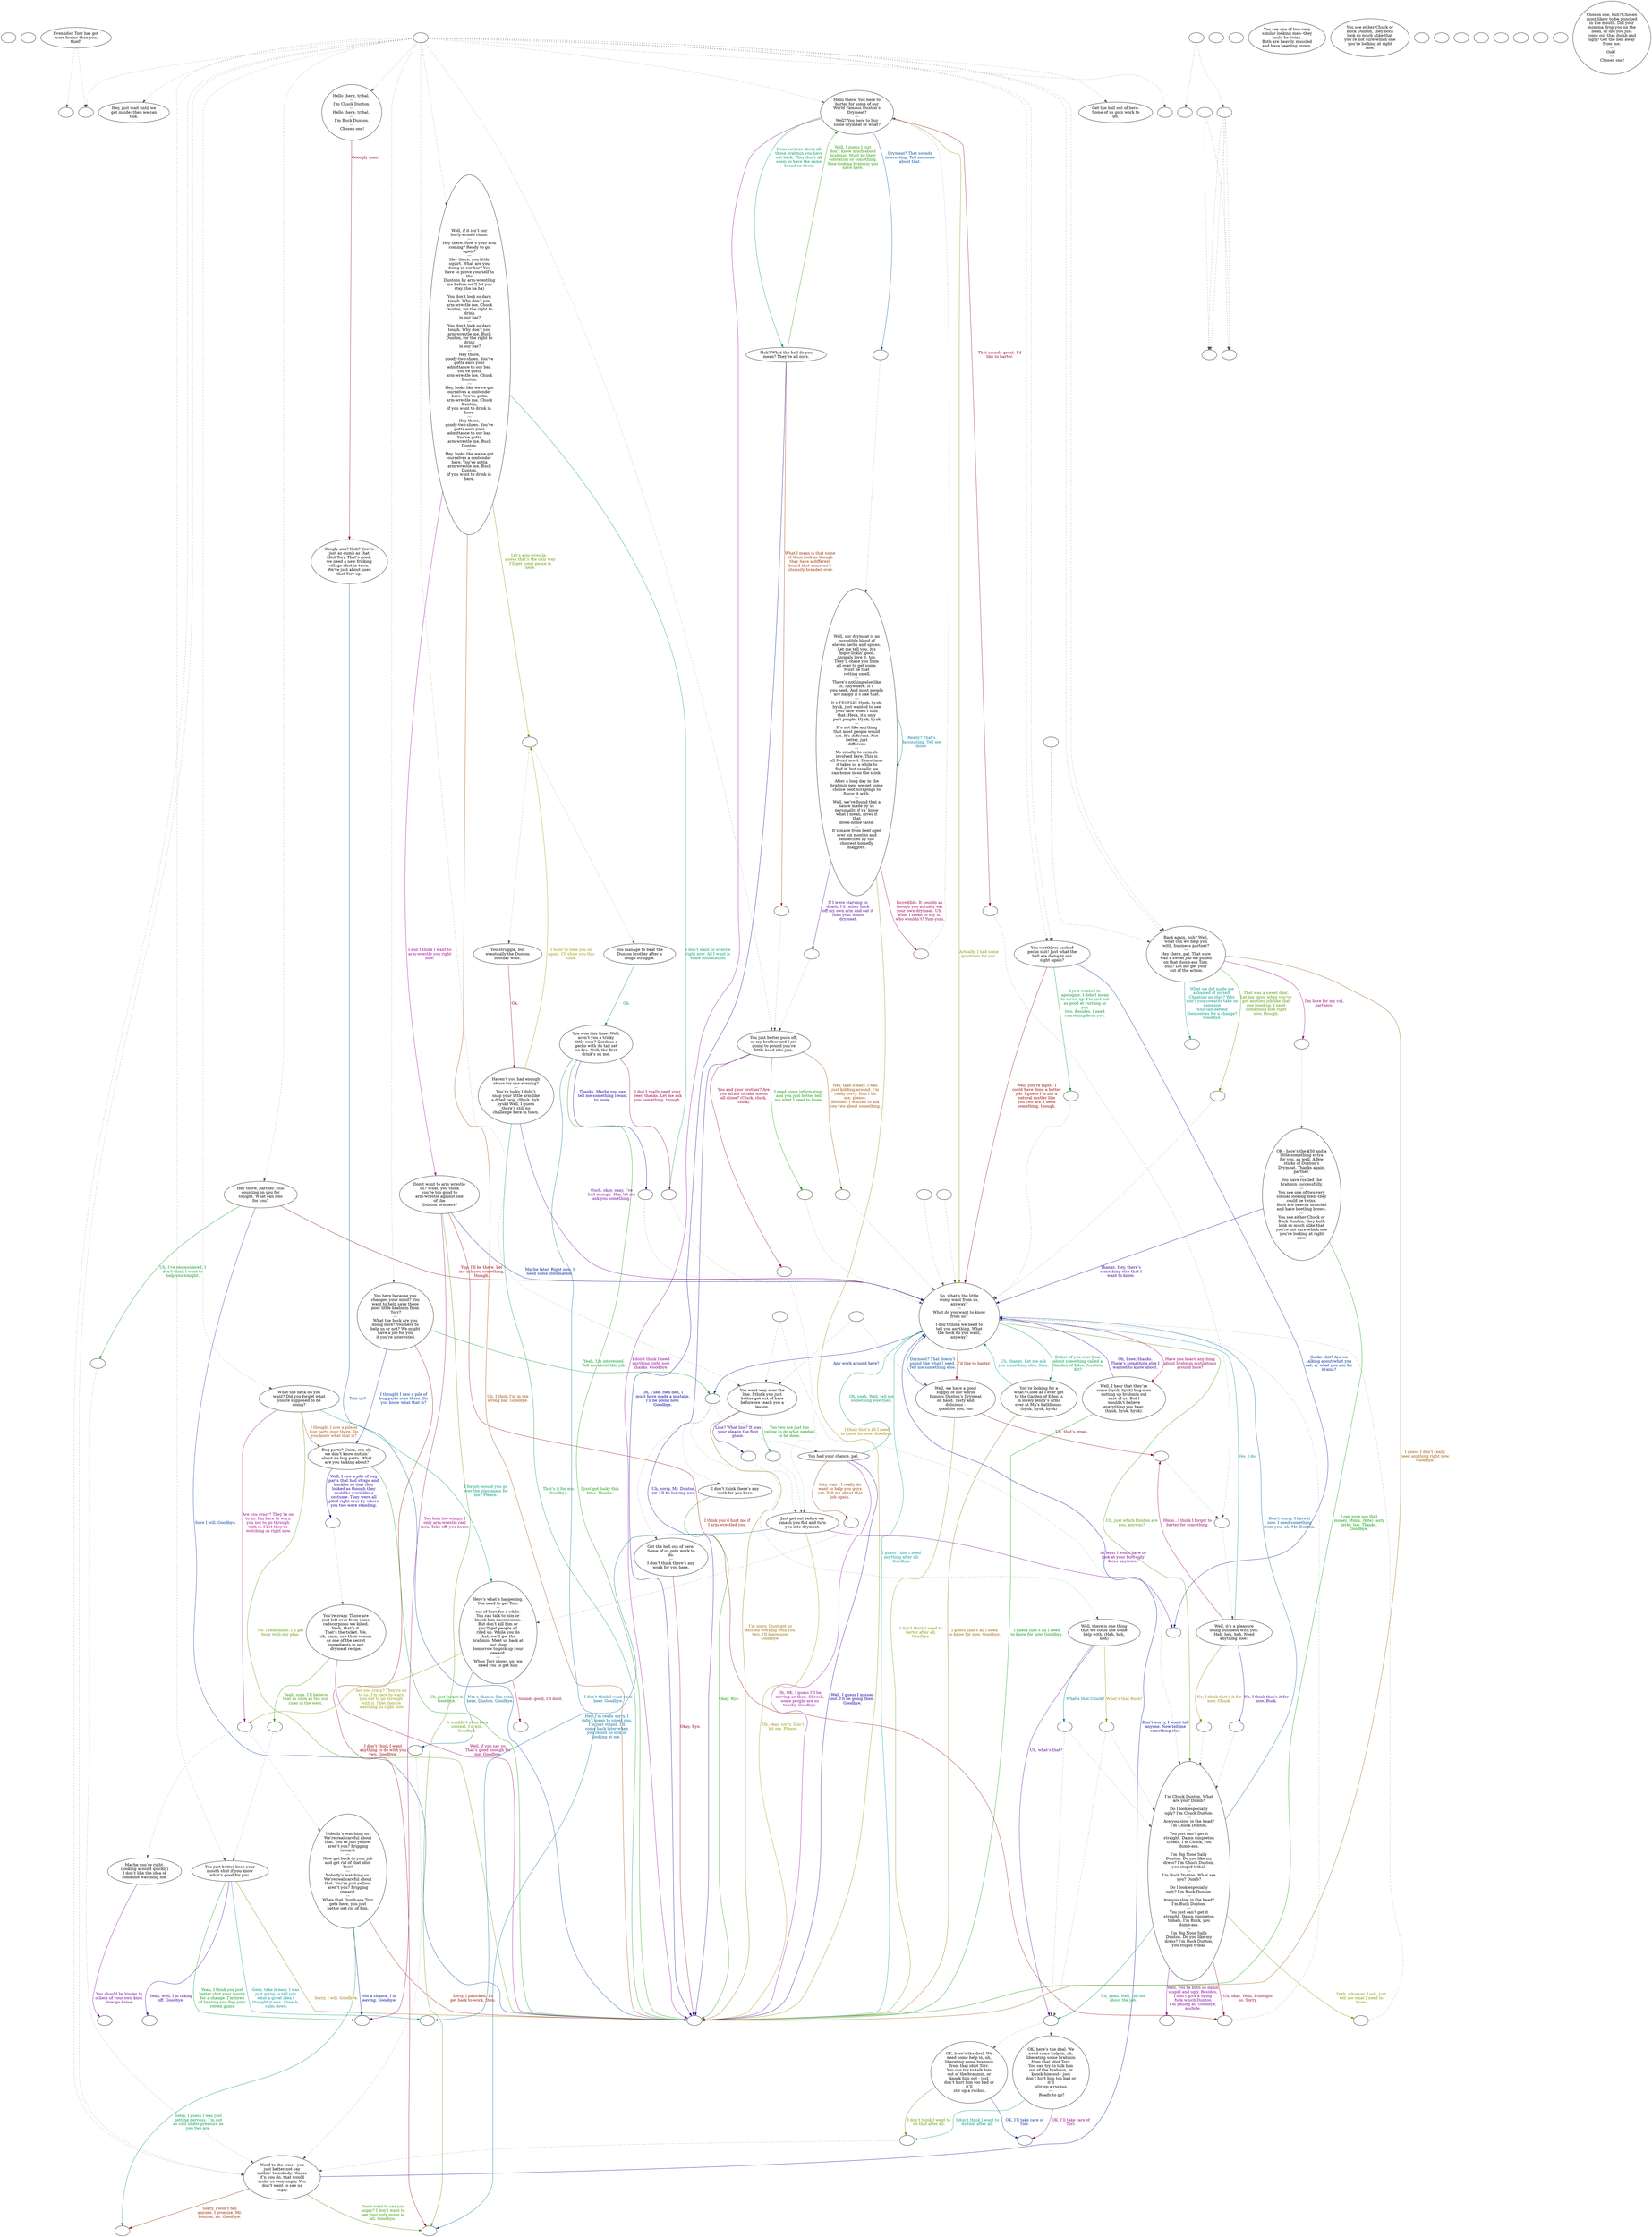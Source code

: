 digraph KCDUNTON {
  "checkPartyMembersNearDoor" [style=filled       fillcolor="#FFFFFF"       color="#000000"]
  "checkPartyMembersNearDoor" [label=""]
  "start" [style=filled       fillcolor="#FFFFFF"       color="#000000"]
  "start" [label=""]
  "critter_p_proc" [style=filled       fillcolor="#FFFFFF"       color="#000000"]
  "critter_p_proc" -> "checkarea" [style=dotted color="#555555"]
  "critter_p_proc" -> "gettarget" [style=dotted color="#555555"]
  "critter_p_proc" [label="Even idiot Torr has got\nmore brains than you,\nthief!"]
  "timed_event_p_proc" [style=filled       fillcolor="#FFFFFF"       color="#000000"]
  "timed_event_p_proc" -> "checktile" [style=dotted color="#555555"]
  "timed_event_p_proc" -> "scamper" [style=dotted color="#555555"]
  "timed_event_p_proc" [label=""]
  "pickup_p_proc" [style=filled       fillcolor="#FFFFFF"       color="#000000"]
  "pickup_p_proc" [label=""]
  "talk_p_proc" [style=filled       fillcolor="#FFFFFF"       color="#000000"]
  "talk_p_proc" -> "checkarea" [style=dotted color="#555555"]
  "talk_p_proc" -> "Node998" [style=dotted color="#555555"]
  "talk_p_proc" -> "Node035" [style=dotted color="#555555"]
  "talk_p_proc" -> "Node032" [style=dotted color="#555555"]
  "talk_p_proc" -> "Node007" [style=dotted color="#555555"]
  "talk_p_proc" -> "Node008" [style=dotted color="#555555"]
  "talk_p_proc" -> "Node012" [style=dotted color="#555555"]
  "talk_p_proc" -> "Node025" [style=dotted color="#555555"]
  "talk_p_proc" -> "Node024" [style=dotted color="#555555"]
  "talk_p_proc" -> "Node001" [style=dotted color="#555555"]
  "talk_p_proc" -> "Node004" [style=dotted color="#555555"]
  "talk_p_proc" -> "Node007" [style=dotted color="#555555"]
  "talk_p_proc" -> "Node008" [style=dotted color="#555555"]
  "talk_p_proc" -> "Node012" [style=dotted color="#555555"]
  "talk_p_proc" -> "Node014" [style=dotted color="#555555"]
  "talk_p_proc" -> "Node031" [style=dotted color="#555555"]
  "talk_p_proc" -> "Node015" [style=dotted color="#555555"]
  "talk_p_proc" -> "Node021" [style=dotted color="#555555"]
  "talk_p_proc" -> "Node036" [style=dotted color="#555555"]
  "talk_p_proc" [label=""]
  "destroy_p_proc" [style=filled       fillcolor="#FFFFFF"       color="#000000"]
  "destroy_p_proc" [label=""]
  "look_at_p_proc" [style=filled       fillcolor="#FFFFFF"       color="#000000"]
  "look_at_p_proc" [label="You see one of two very\nsimilar looking men--they\ncould be twins.\nBoth are heavily muscled\nand have beetling brows."]
  "description_p_proc" [style=filled       fillcolor="#FFFFFF"       color="#000000"]
  "description_p_proc" [label="You see either Chuck or\nBuck Dunton, they both\nlook so much alike that\nyou’re not sure which one\nyou’re looking at right\nnow."]
  "use_skill_on_p_proc" [style=filled       fillcolor="#FFFFFF"       color="#000000"]
  "use_skill_on_p_proc" [label=""]
  "damage_p_proc" [style=filled       fillcolor="#FFFFFF"       color="#000000"]
  "damage_p_proc" [label=""]
  "combat_p_proc" [style=filled       fillcolor="#FFFFFF"       color="#000000"]
  "combat_p_proc" [label=""]
  "map_enter_p_proc" [style=filled       fillcolor="#FFFFFF"       color="#000000"]
  "map_enter_p_proc" -> "rustle_status" [style=dotted color="#555555"]
  "map_enter_p_proc" -> "should_i_be_here" [style=dotted color="#555555"]
  "map_enter_p_proc" [label=""]
  "push_p_proc" [style=filled       fillcolor="#FFFFFF"       color="#000000"]
  "push_p_proc" [label=""]
  "checkarea" [style=filled       fillcolor="#FFFFFF"       color="#000000"]
  "checkarea" [label=""]
  "checktile" [style=filled       fillcolor="#FFFFFF"       color="#000000"]
  "checktile" [label=""]
  "gettarget" [style=filled       fillcolor="#FFFFFF"       color="#000000"]
  "gettarget" [label=""]
  "duntonbarter" [style=filled       fillcolor="#FFFFFF"       color="#000000"]
  "duntonbarter" -> "Node013" [style=dotted color="#555555"]
  "duntonbarter" [label=""]
  "rustle_status" [style=filled       fillcolor="#FFFFFF"       color="#000000"]
  "rustle_status" [label=""]
  "should_i_be_here" [style=filled       fillcolor="#FFFFFF"       color="#000000"]
  "should_i_be_here" [label=""]
  "combat" [style=filled       fillcolor="#FFFFFF"       color="#000000"]
  "combat" [label=""]
  "scamper" [style=filled       fillcolor="#FFFFFF"       color="#000000"]
  "scamper" -> "rustle_status" [style=dotted color="#555555"]
  "scamper" -> "should_i_be_here" [style=dotted color="#555555"]
  "scamper" -> "rustle_status" [style=dotted color="#555555"]
  "scamper" -> "should_i_be_here" [style=dotted color="#555555"]
  "scamper" [label=""]
  "Node910" [style=filled       fillcolor="#FFFFFF"       color="#000000"]
  "Node910" -> "Node007" [style=dotted color="#555555"]
  "Node910" -> "Node008" [style=dotted color="#555555"]
  "Node910" [label=""]
  "Node920" [style=filled       fillcolor="#FFFFFF"       color="#000000"]
  "Node920" -> "Node011" [style=dotted color="#555555"]
  "Node920" -> "Node004" [style=dotted color="#555555"]
  "Node920" [label=""]
  "Node921" [style=filled       fillcolor="#FFFFFF"       color="#000000"]
  "Node921" -> "Node028" [style=dotted color="#555555"]
  "Node921" -> "Node029" [style=dotted color="#555555"]
  "Node921" [label=""]
  "Node922" [style=filled       fillcolor="#FFFFFF"       color="#000000"]
  "Node922" -> "Node030" [style=dotted color="#555555"]
  "Node922" [label=""]
  "Node923" [style=filled       fillcolor="#FFFFFF"       color="#000000"]
  "Node923" -> "Node012" [style=dotted color="#555555"]
  "Node923" [label=""]
  "Node924" [style=filled       fillcolor="#FFFFFF"       color="#000000"]
  "Node924" -> "Node031" [style=dotted color="#555555"]
  "Node924" [label=""]
  "Node930" [style=filled       fillcolor="#FFFFFF"       color="#000000"]
  "Node930" -> "Node003" [style=dotted color="#555555"]
  "Node930" [label=""]
  "Node931" [style=filled       fillcolor="#FFFFFF"       color="#000000"]
  "Node931" -> "Node003" [style=dotted color="#555555"]
  "Node931" [label=""]
  "Node932" [style=filled       fillcolor="#FFFFFF"       color="#000000"]
  "Node932" -> "Node003" [style=dotted color="#555555"]
  "Node932" [label=""]
  "Node934" [style=filled       fillcolor="#FFFFFF"       color="#000000"]
  "Node934" [label=""]
  "Node935" [style=filled       fillcolor="#FFFFFF"       color="#000000"]
  "Node935" -> "Node003" [style=dotted color="#555555"]
  "Node935" [label=""]
  "Node936" [style=filled       fillcolor="#FFFFFF"       color="#000000"]
  "Node936" -> "Node003" [style=dotted color="#555555"]
  "Node936" [label=""]
  "Node937" [style=filled       fillcolor="#FFFFFF"       color="#000000"]
  "Node937" -> "duntonbarter" [style=dotted color="#555555"]
  "Node937" [label=""]
  "Node938" [style=filled       fillcolor="#FFFFFF"       color="#000000"]
  "Node938" [label="You manage to beat the\nDunton brother after a\ntough struggle."]
  "Node938" -> "Node016" [label="Ok." color="#009926" fontcolor="#009926"]
  "Node939" [style=filled       fillcolor="#FFFFFF"       color="#000000"]
  "Node939" [label="You struggle, but\neventually the Dunton\nbrother wins."]
  "Node939" -> "Node017" [label="Ok." color="#990007" fontcolor="#990007"]
  "Node940" [style=filled       fillcolor="#FFFFFF"       color="#000000"]
  "Node940" [label=""]
  "Node941" [style=filled       fillcolor="#FFFFFF"       color="#000000"]
  "Node941" [label=""]
  "Node942" [style=filled       fillcolor="#FFFFFF"       color="#000000"]
  "Node942" [label=""]
  "Node944" [style=filled       fillcolor="#FFFFFF"       color="#000000"]
  "Node944" -> "Node938" [style=dotted color="#555555"]
  "Node944" -> "Node939" [style=dotted color="#555555"]
  "Node944" [label=""]
  "Node945" [style=filled       fillcolor="#FFFFFF"       color="#000000"]
  "Node945" -> "Node010" [style=dotted color="#555555"]
  "Node945" -> "Node011" [style=dotted color="#555555"]
  "Node945" [label=""]
  "Node946" [style=filled       fillcolor="#FFFFFF"       color="#000000"]
  "Node946" -> "Node010" [style=dotted color="#555555"]
  "Node946" -> "Node011" [style=dotted color="#555555"]
  "Node946" [label=""]
  "Node948" [style=filled       fillcolor="#FFFFFF"       color="#000000"]
  "Node948" -> "Node027" [style=dotted color="#555555"]
  "Node948" [label=""]
  "Node950" [style=filled       fillcolor="#FFFFFF"       color="#000000"]
  "Node950" -> "Node002" [style=dotted color="#555555"]
  "Node950" [label=""]
  "Node951" [style=filled       fillcolor="#FFFFFF"       color="#000000"]
  "Node951" -> "Node011" [style=dotted color="#555555"]
  "Node951" [label=""]
  "Node952" [style=filled       fillcolor="#FFFFFF"       color="#000000"]
  "Node952" -> "duntonbarter" [style=dotted color="#555555"]
  "Node952" [label=""]
  "Node955" [style=filled       fillcolor="#FFFFFF"       color="#000000"]
  "Node955" -> "Node003" [style=dotted color="#555555"]
  "Node955" [label=""]
  "Node960" [style=filled       fillcolor="#FFFFFF"       color="#000000"]
  "Node960" [label=""]
  "Node961" [style=filled       fillcolor="#FFFFFF"       color="#000000"]
  "Node961" [label=""]
  "Node962" [style=filled       fillcolor="#FFFFFF"       color="#000000"]
  "Node962" [label=""]
  "Node963" [style=filled       fillcolor="#FFFFFF"       color="#000000"]
  "Node963" -> "Node021" [style=dotted color="#555555"]
  "Node963" [label=""]
  "Node964" [style=filled       fillcolor="#FFFFFF"       color="#000000"]
  "Node964" -> "Node023" [style=dotted color="#555555"]
  "Node964" [label=""]
  "Node965" [style=filled       fillcolor="#FFFFFF"       color="#000000"]
  "Node965" -> "Node003" [style=dotted color="#555555"]
  "Node965" [label=""]
  "Node966" [style=filled       fillcolor="#FFFFFF"       color="#000000"]
  "Node966" -> "Node001" [style=dotted color="#555555"]
  "Node966" [label=""]
  "Node967" [style=filled       fillcolor="#FFFFFF"       color="#000000"]
  "Node967" -> "Node003" [style=dotted color="#555555"]
  "Node967" [label=""]
  "Node970" [style=filled       fillcolor="#FFFFFF"       color="#000000"]
  "Node970" [label=""]
  "Node971" [style=filled       fillcolor="#FFFFFF"       color="#000000"]
  "Node971" -> "Node012" [style=dotted color="#555555"]
  "Node971" [label=""]
  "Node972" [style=filled       fillcolor="#FFFFFF"       color="#000000"]
  "Node972" -> "Node001" [style=dotted color="#555555"]
  "Node972" [label=""]
  "Node973" [style=filled       fillcolor="#FFFFFF"       color="#000000"]
  "Node973" -> "Node003" [style=dotted color="#555555"]
  "Node973" [label=""]
  "Node975" [style=filled       fillcolor="#FFFFFF"       color="#000000"]
  "Node975" [label=""]
  "Node980" [style=filled       fillcolor="#FFFFFF"       color="#000000"]
  "Node980" -> "Node002" [style=dotted color="#555555"]
  "Node980" [label=""]
  "Node983" [style=filled       fillcolor="#FFFFFF"       color="#000000"]
  "Node983" -> "Node003" [style=dotted color="#555555"]
  "Node983" [label=""]
  "Node985" [style=filled       fillcolor="#FFFFFF"       color="#000000"]
  "Node985" -> "Node009" [style=dotted color="#555555"]
  "Node985" [label=""]
  "Node988" [style=filled       fillcolor="#FFFFFF"       color="#000000"]
  "Node988" [label=""]
  "Node989" [style=filled       fillcolor="#FFFFFF"       color="#000000"]
  "Node989" [label=""]
  "Node990" [style=filled       fillcolor="#FFFFFF"       color="#000000"]
  "Node990" -> "Node002" [style=dotted color="#555555"]
  "Node990" [label=""]
  "Node991" [style=filled       fillcolor="#FFFFFF"       color="#000000"]
  "Node991" [label="OK, here’s the deal. We\nneed some help in, uh,\nliberating some brahmin\nfrom that idiot Torr.\nYou can try to talk him\nout of the brahmin, or\nknock him out - just\ndon’t hurt him too bad or\nit’ll\n stir up a ruckus."]
  "Node991" -> "Node975" [label="OK, I’ll take care of\nTorr." color="#003499" fontcolor="#003499"]
  "Node991" -> "Node993" [label="I don’t think I want to\ndo that after all." color="#609900" fontcolor="#609900"]
  "Node992" [style=filled       fillcolor="#FFFFFF"       color="#000000"]
  "Node992" [label="OK, here’s the deal. We\nneed some help in, uh,\nliberating some brahmin\nfrom that idiot Torr.\nYou can try to talk him\nout of the brahmin, or\nknock him out - just\ndon’t hurt him too bad or\nit’ll\n stir up a ruckus.\n---\n Ready to go?"]
  "Node992" -> "Node975" [label="OK, I’ll take care of\nTorr." color="#99008D" fontcolor="#99008D"]
  "Node992" -> "Node993" [label="I don’t think I want to\ndo that after all." color="#009978" fontcolor="#009978"]
  "Node993" [style=filled       fillcolor="#FFFFFF"       color="#000000"]
  "Node993" -> "Node012" [style=dotted color="#555555"]
  "Node993" [label=""]
  "Node994" [style=filled       fillcolor="#FFFFFF"       color="#000000"]
  "Node994" [label=""]
  "Node995" [style=filled       fillcolor="#FFFFFF"       color="#000000"]
  "Node995" [label=""]
  "Node996" [style=filled       fillcolor="#FFFFFF"       color="#000000"]
  "Node996" [label=""]
  "Node997" [style=filled       fillcolor="#FFFFFF"       color="#000000"]
  "Node997" -> "Node004" [style=dotted color="#555555"]
  "Node997" -> "Node005" [style=dotted color="#555555"]
  "Node997" [label=""]
  "Node998" [style=filled       fillcolor="#FFFFFF"       color="#000000"]
  "Node998" [label=""]
  "Node999" [style=filled       fillcolor="#FFFFFF"       color="#000000"]
  "Node999" [label=""]
  "Node001" [style=filled       fillcolor="#FFFFFF"       color="#000000"]
  "Node001" [label="You just better push off,\nor my brother and I are\ngoing to pound you’re\nlittle head into jam."]
  "Node001" -> "Node936" [label="Hey, take it easy. I was\njust kidding around. I’m\nreally sorry. Don’t hit\nme, please.\nBesides, I wanted to ask\nyou two about something." color="#994C00" fontcolor="#994C00"]
  "Node001" -> "Node999" [label="Uh, sorry, Mr. Dunton,\nsir. I’ll be leaving now." color="#1F0099" fontcolor="#1F0099"]
  "Node001" -> "Node932" [label="I need some information,\nand you just better tell\nme what I need to know." color="#0E9900" fontcolor="#0E9900"]
  "Node001" -> "Node950" [label="You and your brother? Are\nyou afraid to take me on\nall alone? (Cluck, cluck,\ncluck)" color="#99003A" fontcolor="#99003A"]
  "Node002" [style=filled       fillcolor="#FFFFFF"       color="#000000"]
  "Node002" [label="Just get out before we\nsmash you flat and turn\nyou into drymeat."]
  "Node002" -> "Node961" [label="Hey, I’m really sorry. I\ndidn’t mean to upset you.\nI’m just stupid. I’ll\ncome back later when\nyou’re not so sick of\nlooking at me." color="#006799" fontcolor="#006799"]
  "Node002" -> "Node999" [label="Oh, okay, sorry. Don’t\nhit me. Please." color="#949900" fontcolor="#949900"]
  "Node002" -> "combat" [label="At least I won’t have to\nlook at your butt-ugly\nfaces anymore." color="#720099" fontcolor="#720099"]
  "Node003" [style=filled       fillcolor="#FFFFFF"       color="#000000"]
  "Node003" [label="So, what’s the little\nwimp want from us,\nanyway?\n---\nWhat do you want to know\nfrom us?\n---\nI don’t think we need to\ntell you anything. What\nthe heck do you want,\nanyway?"]
  "Node003" -> "Node019" [label="Either of you ever hear\nabout something called a\nGarden of Eden Creation\nKit?" color="#009945" fontcolor="#009945"]
  "Node003" -> "Node005" [label="I’d like to barter." color="#991900" fontcolor="#991900"]
  "Node003" -> "Node006" [label="Any work around here?" color="#001499" fontcolor="#001499"]
  "Node003" -> "Node011" [label="Uh, just which Dunton are\nyou, anyway?" color="#419900" fontcolor="#419900"]
  "Node003" -> "Node020" [label="Have you heard anything\nabout brahmin mutilations\naround here?" color="#99006D" fontcolor="#99006D"]
  "Node003" -> "Node999" [label="I guess I don’t need\nanything after all.\nGoodbye." color="#009998" fontcolor="#009998"]
  "Node004" [style=filled       fillcolor="#FFFFFF"       color="#000000"]
  "Node004" [label="You went way over the\nline. I think you just\nbetter get out of here\nbefore we teach you a\nlesson."]
  "Node004" -> "Node999" [label="I’m sorry, I just got so\nexcited working with you\ntwo. I’ll leave now.\nGoodbye." color="#996B00" fontcolor="#996B00"]
  "Node004" -> "Node980" [label="Line? What line? It was\nyour idea in the first\nplace." color="#3F0099" fontcolor="#3F0099"]
  "Node004" -> "Node990" [label="You two are just too\nyellow to do what needed\nto be done." color="#009912" fontcolor="#009912"]
  "Node005" [style=filled       fillcolor="#FFFFFF"       color="#000000"]
  "Node005" [label="Well, we have a good\nsupply of our world\nfamous Dunton’s Drymeat\non hand. Tasty and\ndelicious -\n good for you, too."]
  "Node005" -> "Node937" [label="Uh, that’s great. " color="#99001B" fontcolor="#99001B"]
  "Node005" -> "Node003" [label="Drymeat? That doesn’t\nsound like what I need.\nTell me something else." color="#004799" fontcolor="#004799"]
  "Node005" -> "Node999" [label="I don’t think I need to\nbarter after all.\nGoodbye." color="#749900" fontcolor="#749900"]
  "Node006" [style=filled       fillcolor="#FFFFFF"       color="#000000"]
  "Node006" -> "Node06a" [style=dotted color="#555555"]
  "Node006" -> "Node06b" [style=dotted color="#555555"]
  "Node006" -> "Node06c" [style=dotted color="#555555"]
  "Node006" -> "Node06d" [style=dotted color="#555555"]
  "Node006" [label=""]
  "Node06a" [style=filled       fillcolor="#FFFFFF"       color="#000000"]
  "Node06a" [label="You had your chance, pal."]
  "Node06a" -> "Node999" [label="Oh, OK. I guess I'll be\nmoving on then. Sheesh,\nsome people are so\ntouchy. Goodbye." color="#910099" fontcolor="#910099"]
  "Node06a" -> "Node003" [label="Oh, yeah. Well, tell me\nsomething else then." color="#009965" fontcolor="#009965"]
  "Node06a" -> "Node948" [label="Hey, wait - I really do\nwant to help you guys\nout. Tell me about that\njob again." color="#993800" fontcolor="#993800"]
  "Node06a" -> "Node999" [label="Well, I guess I missed\nout. I’ll be going then.\nGoodbye." color="#0C0099" fontcolor="#0C0099"]
  "Node06b" [style=filled       fillcolor="#FFFFFF"       color="#000000"]
  "Node06b" [label="I don’t think there’s any\nwork for you here."]
  "Node06b" -> "Node999" [label="Okay. Bye." color="#219900" fontcolor="#219900"]
  "Node06c" [style=filled       fillcolor="#FFFFFF"       color="#000000"]
  "Node06c" [label="Get the hell out of here.\nSome of us gots work to\ndo.\n---\nI don’t think there’s any\nwork for you here."]
  "Node06c" -> "Node999" [label="Okay. Bye." color="#99004E" fontcolor="#99004E"]
  "Node06d" [style=filled       fillcolor="#FFFFFF"       color="#000000"]
  "Node06d" [label="Well, there is one thing\nthat we could use some\nhelp with. (Heh, heh,\nheh)"]
  "Node06d" -> "Node945" [label="What’s that Chuck?" color="#007A99" fontcolor="#007A99"]
  "Node06d" -> "Node946" [label="What’s that Buck?" color="#998B00" fontcolor="#998B00"]
  "Node06d" -> "Node010" [label="Uh, what’s that?" color="#5E0099" fontcolor="#5E0099"]
  "Node007" [style=filled       fillcolor="#FFFFFF"       color="#000000"]
  "Node007" [label="You worthless sack of\ngecko shit! Just what the\nhell are doing in our\nsight again?"]
  "Node007" -> "Node955" [label="I just wanted to\napologize. I didn’t mean\nto screw up. I’m just not\nas good at rustling as\nyou\ntwo. Besides, I need\nsomething from you." color="#009932" fontcolor="#009932"]
  "Node007" -> "Node003" [label="Well, you’re right - I\ncould have done a better\njob. I guess I’m not a\nnatural rustler like\nyou two are. I need\nsomething, though." color="#990500" fontcolor="#990500"]
  "Node007" -> "combat" [label="Gecko shit? Are we\ntalking about what you\neat, or what you use for\nbrains?" color="#002899" fontcolor="#002899"]
  "Node008" [style=filled       fillcolor="#FFFFFF"       color="#000000"]
  "Node008" [label="Back again, huh? Well,\nwhat can we help you\nwith, business partner?\n---\nHey there, pal. That sure\nwas a sweet job we pulled\non that dumb-ass Torr,\nhuh? Let me get your\n cut of the action."]
  "Node008" -> "Node983" [label="That was a sweet deal.\nLet me know when you’ve\ngot another job like that\none lined up. I need\nsomething else right\nnow, though." color="#549900" fontcolor="#549900"]
  "Node008" -> "Node985" [label="I’m here for my cut,\npartners." color="#990081" fontcolor="#990081"]
  "Node008" -> "Node988" [label="What we did made me\nashamed of myself.\nCheating an idiot? Why\ndon’t you cowards take on\nsomeone\nwho can defend\nthemselves for a change?\nGoodbye." color="#009984" fontcolor="#009984"]
  "Node008" -> "Node999" [label="I guess I don’t really\nneed anything right now.\nGoodbye." color="#995800" fontcolor="#995800"]
  "Node009" [style=filled       fillcolor="#FFFFFF"       color="#000000"]
  "Node009" [label="OK - here’s the $50 and a\nlittle something extra\nfor you, as well. A few\nsticks of Dunton’s\nDrymeat. Thanks again,\npartner.\n---\nYou have rustled the\nbrahmin successfully.\n---\nYou see one of two very\nsimilar looking men--they\ncould be twins.\nBoth are heavily muscled\nand have beetling brows.\n---\nYou see either Chuck or\nBuck Dunton, they both\nlook so much alike that\nyou’re not sure which one\nyou’re looking at right\nnow."]
  "Node009" -> "Node003" [label="Thanks. Hey, there’s\nsomething else that I\nwant to know." color="#2B0099" fontcolor="#2B0099"]
  "Node009" -> "Node999" [label="I can sure use that\nmoney. Mmm, (bite) tasty\njerky, too. Thanks.\nGoodbye." color="#029900" fontcolor="#029900"]
  "Node010" [style=filled       fillcolor="#FFFFFF"       color="#000000"]
  "Node010" -> "Node991" [style=dotted color="#555555"]
  "Node010" -> "Node992" [style=dotted color="#555555"]
  "Node010" [label=""]
  "Node011" [style=filled       fillcolor="#FFFFFF"       color="#000000"]
  "Node011" [label="I’m Chuck Dunton. What\nare you? Dumb?\n---\nDo I look especially\nugly? I’m Chuck Dunton.\n---\nAre you slow in the head?\nI’m Chuck Dunton.\n---\nYou just can’t get it\nstraight. Damn simpleton\ntribals. I’m Chuck, you\ndumb-ass.\n---\nI’m Big Nose Sally\nDunton. Do you like my\ndress? I’m Chuck Dunton,\nyou stupid tribal.\n---\nI’m Buck Dunton. What are\nyou? Dumb?\n---\nDo I look especially\nugly? I’m Buck Dunton.\n---\nAre you slow in the head?\nI’m Buck Dunton.\n---\nYou just can’t get it\nstraight. Damn simpleton\ntribals. I’m Buck, you\ndumb-ass.\n---\nI’m Big Nose Sally\nDunton. Do you like my\ndress? I’m Buck Dunton,\nyou stupid tribal."]
  "Node011" -> "Node935" [label="Uh, okay. Yeah, I thought\nso. Sorry." color="#99002E" fontcolor="#99002E"]
  "Node011" -> "Node003" [label="Don’t worry. I have it\nnow. I need something\nfrom you, uh, Mr. Dunton." color="#005B99" fontcolor="#005B99"]
  "Node011" -> "Node931" [label="Yeah, whoever. Look, just\ntell me what I need to\nknow." color="#879900" fontcolor="#879900"]
  "Node011" -> "Node934" [label="Well, you’re both so damn\nstupid and ugly. Besides,\nI don’t give a flying\nfuck which Dunton\nI’m yelling at. Goodbye,\nasshole." color="#7E0099" fontcolor="#7E0099"]
  "Node011" -> "Node010" [label="Uh, yeah. Well, tell me\nabout the job." color="#009951" fontcolor="#009951"]
  "Node012" [style=filled       fillcolor="#FFFFFF"       color="#000000"]
  "Node012" [label="Word to the wise - you\njust better not say\nnuthin’ to nobody. ‘Cause\nif’n you do, that would\nmake us very angry. You\ndon’t want to see us\nangry."]
  "Node012" -> "Node960" [label="Sorry, I won’t tell\nanyone. I promise, Mr.\nDunton, sir. Goodbye." color="#992500" fontcolor="#992500"]
  "Node012" -> "Node003" [label="Don’t worry, I won’t tell\nanyone. Now tell me\nsomething else." color="#000899" fontcolor="#000899"]
  "Node012" -> "Node941" [label="Don’t want to see you\nangry? I don’t want to\nsee your ugly mugs at\nall. Goodbye." color="#359900" fontcolor="#359900"]
  "Node013" [style=filled       fillcolor="#FFFFFF"       color="#000000"]
  "Node013" [label="Well, it’s a pleasure\ndoing business with you.\nHeh, heh, heh. Need\nanything else?"]
  "Node013" -> "Node937" [label="Hmm...I think I forgot to\nbarter for something." color="#990061" fontcolor="#990061"]
  "Node013" -> "Node003" [label="Yes, I do." color="#008E99" fontcolor="#008E99"]
  "Node013" -> "Node981" [label="No, I think that’s it for\nnow, Chuck." color="#997700" fontcolor="#997700"]
  "Node013" -> "Node951" [label="No, I think that’s it for\nnow, Buck." color="#4B0099" fontcolor="#4B0099"]
  "Node014" [style=filled       fillcolor="#FFFFFF"       color="#000000"]
  "Node014" [label="Hey there, partner. Still\ncounting on you for\ntonight. What can I do\nfor you?"]
  "Node014" -> "Node971" [label="Uh, I’ve reconsidered. I\ndon’t think I want to\nhelp you tonight." color="#00991E" fontcolor="#00991E"]
  "Node014" -> "Node003" [label="Yup. I’ll be there. Let\nme ask you something,\nthough." color="#99000F" fontcolor="#99000F"]
  "Node014" -> "Node999" [label="Sure I will. Goodbye." color="#003B99" fontcolor="#003B99"]
  "Node015" [style=filled       fillcolor="#FFFFFF"       color="#000000"]
  "Node015" [label="Well, if it isn’t our\nburly-armed chum.\n---\nHey there. How’s your arm\ncoming? Ready to go\nagain?\n---\nHey there, you little\nsquirt. What are you\ndoing in our bar? You\nhave to prove yourself to\nthe\nDuntons by arm-wrestling\nme before we’ll let you\nstay. (ha ha ha)\n---\nYou don’t look so darn\ntough. Why don’t you\narm-wrestle me, Chuck\nDunton, for the right to\ndrink\n in our bar?\n---\nYou don’t look so darn\ntough. Why don’t you\narm-wrestle me, Buck\nDunton, for the right to\ndrink\n in our bar?\n---\nHey there,\ngoody-two-shoes. You’ve\ngotta earn your\nadmittance to our bar.\nYou’ve gotta\narm-wrestle me, Chuck\nDunton.\n---\nHey, looks like we’ve got\nourselves a contender\nhere. You’ve gotta\narm-wrestle me, Chuck\nDunton,\nif you want to drink in\nhere.\n---\nHey there,\ngoody-two-shoes. You’ve\ngotta earn your\nadmittance to our bar.\nYou’ve gotta\narm-wrestle me, Buck\nDunton.\n---\nHey, looks like we’ve got\nourselves a contender\nhere. You’ve gotta\narm-wrestle me, Buck\nDunton,\nif you want to drink in\nhere."]
  "Node015" -> "Node944" [label="Let’s arm-wrestle. I\nguess that’s the only way\nI’ll get some peace in\nhere." color="#689900" fontcolor="#689900"]
  "Node015" -> "Node018" [label="I don’t think I want to\narm-wrestle you right\nnow." color="#990094" fontcolor="#990094"]
  "Node015" -> "Node930" [label="I don’t want to wrestle\nright now. All I want is\nsome information." color="#009971" fontcolor="#009971"]
  "Node015" -> "Node999" [label="Uh, I think I’m in the\nwrong bar. Goodbye." color="#994400" fontcolor="#994400"]
  "Node016" [style=filled       fillcolor="#FFFFFF"       color="#000000"]
  "Node016" [label="You won this time. Well,\naren’t you a tricky\nlittle cuss? Quick as a\ngecko with its tail set\non fire. Well, the first\ndrink’s on me."]
  "Node016" -> "Node967" [label="Thanks. Maybe you can\ntell me something I want\nto know." color="#180099" fontcolor="#180099"]
  "Node016" -> "Node999" [label="I just got lucky this\ntime. Thanks." color="#159900" fontcolor="#159900"]
  "Node016" -> "Node930" [label="I don’t really need your\nbeer, thanks. Let me ask\nyou something, though." color="#990042" fontcolor="#990042"]
  "Node016" -> "Node941" [label="I don’t think I want your\nbeer. Goodbye." color="#006E99" fontcolor="#006E99"]
  "Node017" [style=filled       fillcolor="#FFFFFF"       color="#000000"]
  "Node017" [label="Haven’t you had enough\nabuse for one evening?\n---\nYou’re lucky I didn’t\nsnap your little arm like\na dried twig. (Hyuk, hyk,\nhyuk) Well, I guess\nthere’s still no\nchallenge here in town."]
  "Node017" -> "Node944" [label="I want to take you on\nagain. I’ll show you this\ntime." color="#999700" fontcolor="#999700"]
  "Node017" -> "Node003" [label="Ouch. okay, okay, I’ve\nhad enough. Hey, let me\nask you something." color="#6A0099" fontcolor="#6A0099"]
  "Node017" -> "Node999" [label="That’s it for me.\nGoodbye." color="#00993E" fontcolor="#00993E"]
  "Node018" [style=filled       fillcolor="#FFFFFF"       color="#000000"]
  "Node018" [label="Don’t want to arm wrestle\nus? What, you think\nyou’re too good to\narm-wrestle against one\nof the\n Dunton brothers?"]
  "Node018" -> "Node935" [label="I think you’d hurt me if\nI arm-wrestled you." color="#991100" fontcolor="#991100"]
  "Node018" -> "Node003" [label="Maybe later. Right now, I\nneed some information." color="#001C99" fontcolor="#001C99"]
  "Node018" -> "Node941" [label="It wouldn’t even be a\ncontest. I’d win.\nGoodbye." color="#489900" fontcolor="#489900"]
  "Node018" -> "Node942" [label="You look too wimpy. I\nonly arm-wrestle real\nmen. Take off, you hoser." color="#990075" fontcolor="#990075"]
  "Node019" [style=filled       fillcolor="#FFFFFF"       color="#000000"]
  "Node019" [label="You’re looking for a\nwhat? Close as I ever get\nto the Garden of Eden is\nin lovely Jenny’s arms\nover at Ma’s bathhouse.\n(hyuk, hyuk, hyuk)"]
  "Node019" -> "Node003" [label="Uh, thanks. Let me ask\nyou something else, then." color="#009991" fontcolor="#009991"]
  "Node019" -> "Node999" [label="I guess that’s all I need\nto know for now. Goodbye." color="#996400" fontcolor="#996400"]
  "Node020" [style=filled       fillcolor="#FFFFFF"       color="#000000"]
  "Node020" [label="Well, I hear that they’re\nsome (hyuk, hyuk) bug-men\ncutting up brahmin out\neast of us. But I\nwouldn’t believe\neverything you hear.\n(hyuk, hyuk, hyuk)."]
  "Node020" -> "Node003" [label="Oh, I see; thanks.\nThere’s something else I\nwanted to know about." color="#370099" fontcolor="#370099"]
  "Node020" -> "Node999" [label="I guess that’s all I need\nto know for now. Goodbye." color="#00990B" fontcolor="#00990B"]
  "Node021" [style=filled       fillcolor="#FFFFFF"       color="#000000"]
  "Node021" [label="Hello there. You here to\nbarter for some of our\nWorld Famous Dunton’s\nDrymeat?\n---\nWell? You here to buy\nsome drymeat or what?"]
  "Node021" -> "Node952" [label="That sounds great. I’d\nlike to barter." color="#990022" fontcolor="#990022"]
  "Node021" -> "Node964" [label="Drymeat? That sounds\ninteresting. Tell me more\nabout that." color="#004F99" fontcolor="#004F99"]
  "Node021" -> "Node003" [label="Actually, I had some\nquestions for you." color="#7B9900" fontcolor="#7B9900"]
  "Node021" -> "Node999" [label="I don’t think I need\nanything right now\nthanks. Goodbye." color="#8A0099" fontcolor="#8A0099"]
  "Node021" -> "Node022" [label="I was curious about all\nthose brahmin you have\nout back. They don’t all\nseem to have the same\n brand on them." color="#00995D" fontcolor="#00995D"]
  "Node022" [style=filled       fillcolor="#FFFFFF"       color="#000000"]
  "Node022" [label="Huh? What the hell do you\nmean? They’re all ours."]
  "Node022" -> "Node972" [label="What I mean is that some\nof them look as though\nthey have a different\nbrand that someone’s\n clumsily branded over." color="#993100" fontcolor="#993100"]
  "Node022" -> "Node999" [label="Oh, I see. Heh-heh, I\nmust have made a mistake.\nI’ll be going now.\nGoodbye." color="#040099" fontcolor="#040099"]
  "Node022" -> "Node021" [label="Well, I guess I just\ndon’t know much about\nbrahmin. Must be their\ncoloration or something.\nFine-looking brahmin you\nhave here." color="#299900" fontcolor="#299900"]
  "Node023" [style=filled       fillcolor="#FFFFFF"       color="#000000"]
  "Node023" [label="Well, our drymeat is an\nincredible blend of\neleven herbs and spices.\nLet me tell you, it’s\nfinger-lickin’ good.\nAnimals love it, too.\nThey’ll chase you from\nall over to get some.\nMust be that\n rotting smell.\n---\nThere’s nothing else like\nit. Anywhere. It’s\nyou-neek. And most people\nare happy it’s like that.\n---\nIt’s PEOPLE! Hyuk, hyuk,\nhyuk, just wanted to see\nyour face when I said\nthat. Heck, it’s only\n part people. Hyuk, hyuk.\n---\nIt’s not like anything\nthat most people would\neat. It’s different. Not\nbetter, just\n different.\n---\nNo cruelty to animals\ninvolved here. This is\nall found meat. Sometimes\nit takes us a while to\nfind it, but usually we\ncan home in on the stink.\n---\nAfter a long day in the\nbrahmin pen, we get some\nchoice boot scrapings to\nflavor it with.\n---\nWell, we’ve found that a\nsauce made by us\npersonally, if ya’ know\nwhat I mean, gives it\nthat\n down-home taste. \n---\nIt’s made from beef aged\nover six months and\ntenderized by the\nchoicest horsefly\nmaggots."]
  "Node023" -> "Node963" [label="Incredible. It sounds as\nthough you actually eat\nyour own drymeat. Uh,\nwhat I mean to say is,\n who wouldn’t? Yum-yum." color="#990055" fontcolor="#990055"]
  "Node023" -> "Node023" [label="Really? That’s\nfascinating. Tell me\nmore." color="#008299" fontcolor="#008299"]
  "Node023" -> "Node999" [label="I think that’s all I need\nto know for now. Goodbye." color="#998300" fontcolor="#998300"]
  "Node023" -> "Node966" [label="If I were starving to\ndeath, I’d rather hack\noff my own arm and eat it\nthan your damn\n drymeat." color="#570099" fontcolor="#570099"]
  "Node024" [style=filled       fillcolor="#FFFFFF"       color="#000000"]
  "Node024" [label="You here because you\nchanged your mind? You\nwant to help save those\npoor little brahmin from\n Torr?\n---\nWhat the heck are you\ndoing here? You here to\nhelp us or not? We might\nhave a job for you\n if you’re interested."]
  "Node024" -> "Node006" [label="Yeah, I’m interested.\nTell me about this job." color="#00992A" fontcolor="#00992A"]
  "Node024" -> "Node941" [label="I don’t think I want\nanything to do with you\ntwo. Goodbye." color="#990002" fontcolor="#990002"]
  "Node024" -> "Node026" [label="I thought I saw a pile of\nbug parts over there. Do\nyou know what that is?" color="#002F99" fontcolor="#002F99"]
  "Node025" [style=filled       fillcolor="#FFFFFF"       color="#000000"]
  "Node025" [label="What the heck do you\nwant? Did you forget what\nyou’re supposed to be\ndoing?"]
  "Node025" -> "Node999" [label="No. I remember. I’ll get\nbusy with our plan." color="#5C9900" fontcolor="#5C9900"]
  "Node025" -> "Node921" [label="Are you crazy? They’re on\nto us. I’m here to warn\nyou not to go through\nwith it. I bet they’re\n watching us right now." color="#990088" fontcolor="#990088"]
  "Node025" -> "Node027" [label="I forgot; would you go\nover the plan again for\nme? Please." color="#00997D" fontcolor="#00997D"]
  "Node025" -> "Node026" [label="I thought I saw a pile of\nbug parts over there. Do\nyou know what that is?" color="#995000" fontcolor="#995000"]
  "Node026" [style=filled       fillcolor="#FFFFFF"       color="#000000"]
  "Node026" [label="Bug parts? Umm, err, ah,\nwe don’t know nuthin’\nabout no bug parts. What\nare you talking about?"]
  "Node026" -> "Node922" [label="Well, I saw a pile of bug\nparts that had straps and\nbuckles so that they\nlooked as though they\ncould be worn like a\ncostume. They were all\npiled right over by where\nyou two were standing." color="#240099" fontcolor="#240099"]
  "Node026" -> "Node999" [label="Uh, just forget it.\nGoodbye." color="#099900" fontcolor="#099900"]
  "Node027" [style=filled       fillcolor="#FFFFFF"       color="#000000"]
  "Node027" [label="Here’s what’s happening.\nYou need to get Torr.\n---\nout of here for a while.\nYou can talk to him or\nknock him unconscious.\nBut don’t kill him or\nyou’ll get people all\nriled up. While you do\nthat, we’ll get the\nbrahmin. Meet us back at\nour shop\ntomorrow to pick up your\nreward.\n---\nWhen Torr shows up, we\nneed you to get him"]
  "Node027" -> "Node989" [label="Sounds good, I’ll do it." color="#990036" fontcolor="#990036"]
  "Node027" -> "Node923" [label="Not a chance; I’m outa\nhere, Dunton. Goodbye." color="#006299" fontcolor="#006299"]
  "Node027" -> "Node921" [label="Are you crazy? They’re on\nto us. I’m here to warn\nyou not to go through\nwith it. I bet they’re\n watching us right now." color="#8F9900" fontcolor="#8F9900"]
  "Node028" [style=filled       fillcolor="#FFFFFF"       color="#000000"]
  "Node028" [label="Maybe you’re right.\n(looking around quickly)\nI don’t like the idea of\nsomeone watching me."]
  "Node028" -> "Node994" [label="You should be kinder to\nothers of your own kind.\nNow go home." color="#760099" fontcolor="#760099"]
  "Node029" [style=filled       fillcolor="#FFFFFF"       color="#000000"]
  "Node029" [label="Nobody’s watching us.\nWe’re real careful about\nthat. You’re just yellow,\naren’t you? Frigging\n coward. \n---\nNow get back to your job\nand get rid of that idiot\nTorr!\n---\nNobody’s watching us.\nWe’re real careful about\nthat. You’re just yellow,\naren’t you? Frigging\n coward. \n---\nWhen that Dumb-ass Torr\ngets here, you just\nbetter get rid of him."]
  "Node029" -> "Node960" [label="Sorry, I guess I was just\ngetting nervous. I’m not\nas cool under pressure as\nyou two are." color="#00994A" fontcolor="#00994A"]
  "Node029" -> "Node999" [label="Sorry, I panicked. I’ll\nget back to work, then." color="#991D00" fontcolor="#991D00"]
  "Node029" -> "Node942" [label="Not a chance. I’m\nleaving. Goodbye." color="#000F99" fontcolor="#000F99"]
  "Node030" [style=filled       fillcolor="#FFFFFF"       color="#000000"]
  "Node030" [label="You’re crazy. Those are\njust left over from some\nradscorpions we killed.\nYeah, that’s it.\nThat’s the ticket. We,\nuh, umm, use their venom\nas one of the secret\ningredients in our\ndrymeat recipe."]
  "Node030" -> "Node924" [label="Yeah, sure. I’ll believe\nthat as soon as the sun\nrises in the west." color="#3C9900" fontcolor="#3C9900"]
  "Node030" -> "Node999" [label="Well, if you say so.\nThat’s good enough for\nme. Goodbye." color="#990069" fontcolor="#990069"]
  "Node031" [style=filled       fillcolor="#FFFFFF"       color="#000000"]
  "Node031" [label="You just better keep your\nmouth shut if you know\nwhat’s good for you."]
  "Node031" -> "Node961" [label="Geez, take it easy. I was\njust going to tell you\nwhat a great idea I\nthought it was. Sheesh,\n calm down." color="#009599" fontcolor="#009599"]
  "Node031" -> "Node999" [label="Sorry. I will. Goodbye." color="#997000" fontcolor="#997000"]
  "Node031" -> "Node940" [label="Yeah, well, I’m taking\noff. Goodbye." color="#430099" fontcolor="#430099"]
  "Node031" -> "Node942" [label="Yeah, I think you just\nbetter shut your mouth\nfor a change. I’m tired\nof hearing you flap your\n rotten gums." color="#009917" fontcolor="#009917"]
  "Node032" [style=filled       fillcolor="#FFFFFF"       color="#000000"]
  "Node032" [label="Hello there, tribal. \n---\nI’m Chuck Dunton.\n---\nHello there, tribal. \n---\nI’m Buck Dunton.\n---\n Chosen one!"]
  "Node032" -> "Node033" [label="Oooogly man." color="#990016" fontcolor="#990016"]
  "Node033" [style=filled       fillcolor="#FFFFFF"       color="#000000"]
  "Node033" [label="Ooogly ann? Huh? You’re\njust as dumb as that\nidiot Torr. That’s good,\nwe need a new fricking\nvillage idiot in town.\nWe’ve just about used\nthat Torr up."]
  "Node033" -> "Node999" [label="Torr up?" color="#004399" fontcolor="#004399"]
  "Node034" [style=filled       fillcolor="#FFFFFF"       color="#000000"]
  "Node034" [label="Chosen one, huh? Chosen\nmost likely to be punched\nin the mouth. Did your\nmomma drop you on the\nhead, or did you just\ncome out that dumb and\nugly? Get the hell away\nfrom me.\n---\nOok! \n---\n Chosen one!"]
  "Node035" [style=filled       fillcolor="#FFFFFF"       color="#000000"]
  "Node035" [label="Hey, just wait until we\nget inside; then we can\ntalk."]
  "Node036" [style=filled       fillcolor="#FFFFFF"       color="#000000"]
  "Node036" [label="Get the hell out of here.\nSome of us gots work to\ndo."]
  "Node981" [style=filled       fillcolor="#FFFFFF"       color="#000000"]
  "Node981" -> "Node011" [style=dotted color="#555555"]
  "Node981" [label=""]
}